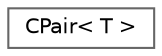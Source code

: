 digraph "Graphical Class Hierarchy"
{
 // LATEX_PDF_SIZE
  bgcolor="transparent";
  edge [fontname=Helvetica,fontsize=10,labelfontname=Helvetica,labelfontsize=10];
  node [fontname=Helvetica,fontsize=10,shape=box,height=0.2,width=0.4];
  rankdir="LR";
  Node0 [id="Node000000",label="CPair\< T \>",height=0.2,width=0.4,color="grey40", fillcolor="white", style="filled",URL="$structCPair.html",tooltip="Simple pair type for i/j variables."];
}
